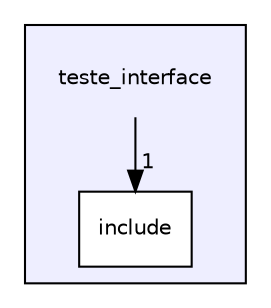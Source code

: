digraph "teste_interface" {
  compound=true
  node [ fontsize="10", fontname="Helvetica"];
  edge [ labelfontsize="10", labelfontname="Helvetica"];
  subgraph clusterdir_7edc80e58c0e6098b52a898ff0058fe9 {
    graph [ bgcolor="#eeeeff", pencolor="black", label="" URL="dir_7edc80e58c0e6098b52a898ff0058fe9.html"];
    dir_7edc80e58c0e6098b52a898ff0058fe9 [shape=plaintext label="teste_interface"];
  dir_f360495c83fa8490f67927f4b98c7d96 [shape=box label="include" fillcolor="white" style="filled" URL="dir_f360495c83fa8490f67927f4b98c7d96.html"];
  }
  dir_7edc80e58c0e6098b52a898ff0058fe9->dir_f360495c83fa8490f67927f4b98c7d96 [headlabel="1", labeldistance=1.5 headhref="dir_000002_000003.html"];
}
